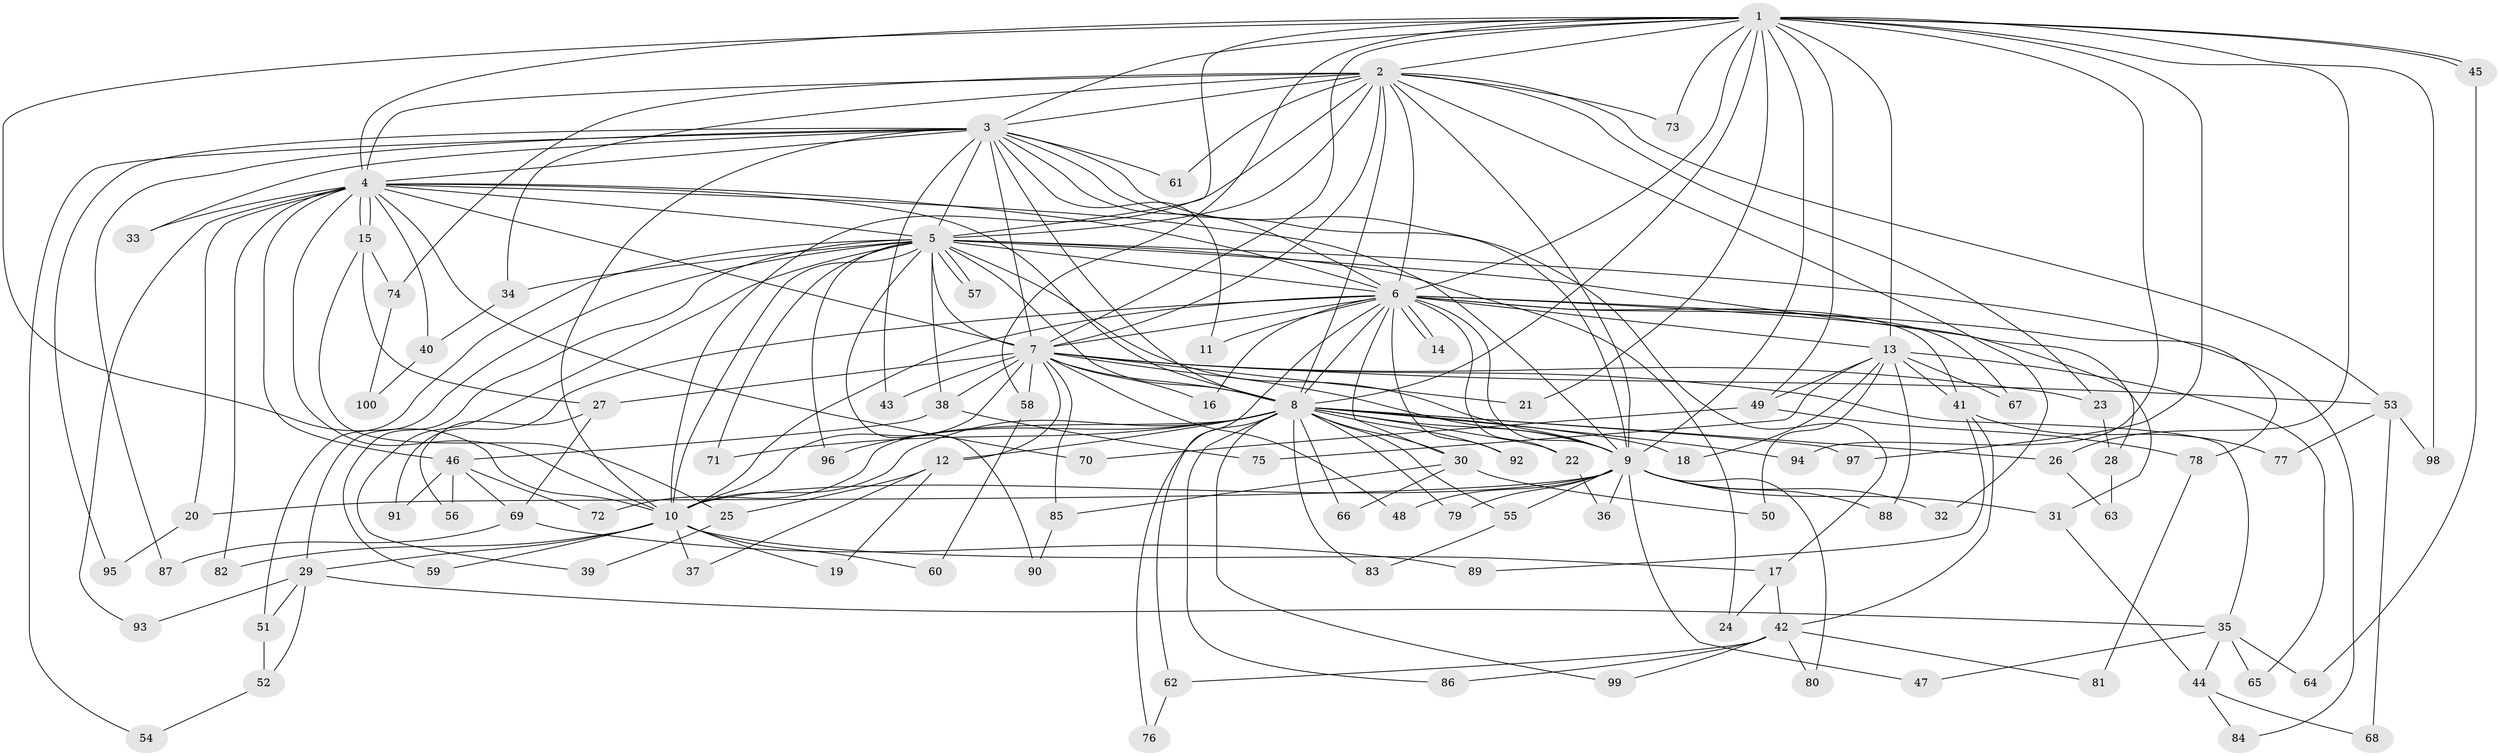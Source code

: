 // coarse degree distribution, {24: 0.016666666666666666, 22: 0.016666666666666666, 2: 0.5333333333333333, 1: 0.16666666666666666, 3: 0.08333333333333333, 19: 0.016666666666666666, 5: 0.05, 13: 0.016666666666666666, 8: 0.016666666666666666, 4: 0.06666666666666667, 10: 0.016666666666666666}
// Generated by graph-tools (version 1.1) at 2025/47/03/04/25 21:47:38]
// undirected, 100 vertices, 225 edges
graph export_dot {
graph [start="1"]
  node [color=gray90,style=filled];
  1;
  2;
  3;
  4;
  5;
  6;
  7;
  8;
  9;
  10;
  11;
  12;
  13;
  14;
  15;
  16;
  17;
  18;
  19;
  20;
  21;
  22;
  23;
  24;
  25;
  26;
  27;
  28;
  29;
  30;
  31;
  32;
  33;
  34;
  35;
  36;
  37;
  38;
  39;
  40;
  41;
  42;
  43;
  44;
  45;
  46;
  47;
  48;
  49;
  50;
  51;
  52;
  53;
  54;
  55;
  56;
  57;
  58;
  59;
  60;
  61;
  62;
  63;
  64;
  65;
  66;
  67;
  68;
  69;
  70;
  71;
  72;
  73;
  74;
  75;
  76;
  77;
  78;
  79;
  80;
  81;
  82;
  83;
  84;
  85;
  86;
  87;
  88;
  89;
  90;
  91;
  92;
  93;
  94;
  95;
  96;
  97;
  98;
  99;
  100;
  1 -- 2;
  1 -- 3;
  1 -- 4;
  1 -- 5;
  1 -- 6;
  1 -- 7;
  1 -- 8;
  1 -- 9;
  1 -- 10;
  1 -- 13;
  1 -- 21;
  1 -- 26;
  1 -- 45;
  1 -- 45;
  1 -- 49;
  1 -- 58;
  1 -- 73;
  1 -- 94;
  1 -- 97;
  1 -- 98;
  2 -- 3;
  2 -- 4;
  2 -- 5;
  2 -- 6;
  2 -- 7;
  2 -- 8;
  2 -- 9;
  2 -- 10;
  2 -- 23;
  2 -- 32;
  2 -- 34;
  2 -- 53;
  2 -- 61;
  2 -- 73;
  2 -- 74;
  3 -- 4;
  3 -- 5;
  3 -- 6;
  3 -- 7;
  3 -- 8;
  3 -- 9;
  3 -- 10;
  3 -- 11;
  3 -- 17;
  3 -- 33;
  3 -- 43;
  3 -- 54;
  3 -- 61;
  3 -- 87;
  3 -- 95;
  4 -- 5;
  4 -- 6;
  4 -- 7;
  4 -- 8;
  4 -- 9;
  4 -- 10;
  4 -- 15;
  4 -- 15;
  4 -- 20;
  4 -- 33;
  4 -- 40;
  4 -- 46;
  4 -- 70;
  4 -- 82;
  4 -- 93;
  5 -- 6;
  5 -- 7;
  5 -- 8;
  5 -- 9;
  5 -- 10;
  5 -- 24;
  5 -- 28;
  5 -- 29;
  5 -- 34;
  5 -- 38;
  5 -- 39;
  5 -- 51;
  5 -- 57;
  5 -- 57;
  5 -- 59;
  5 -- 71;
  5 -- 84;
  5 -- 90;
  5 -- 96;
  6 -- 7;
  6 -- 8;
  6 -- 9;
  6 -- 10;
  6 -- 11;
  6 -- 13;
  6 -- 14;
  6 -- 14;
  6 -- 16;
  6 -- 22;
  6 -- 30;
  6 -- 31;
  6 -- 41;
  6 -- 62;
  6 -- 67;
  6 -- 78;
  6 -- 91;
  6 -- 92;
  7 -- 8;
  7 -- 9;
  7 -- 10;
  7 -- 12;
  7 -- 16;
  7 -- 21;
  7 -- 23;
  7 -- 27;
  7 -- 35;
  7 -- 38;
  7 -- 43;
  7 -- 48;
  7 -- 53;
  7 -- 58;
  7 -- 85;
  8 -- 9;
  8 -- 10;
  8 -- 12;
  8 -- 18;
  8 -- 22;
  8 -- 26;
  8 -- 30;
  8 -- 55;
  8 -- 66;
  8 -- 71;
  8 -- 72;
  8 -- 76;
  8 -- 79;
  8 -- 83;
  8 -- 86;
  8 -- 92;
  8 -- 94;
  8 -- 96;
  8 -- 97;
  8 -- 99;
  9 -- 10;
  9 -- 20;
  9 -- 31;
  9 -- 32;
  9 -- 36;
  9 -- 47;
  9 -- 48;
  9 -- 55;
  9 -- 79;
  9 -- 80;
  9 -- 88;
  10 -- 17;
  10 -- 19;
  10 -- 29;
  10 -- 37;
  10 -- 59;
  10 -- 60;
  10 -- 82;
  12 -- 19;
  12 -- 25;
  12 -- 37;
  13 -- 18;
  13 -- 41;
  13 -- 49;
  13 -- 50;
  13 -- 65;
  13 -- 67;
  13 -- 75;
  13 -- 88;
  15 -- 25;
  15 -- 27;
  15 -- 74;
  17 -- 24;
  17 -- 42;
  20 -- 95;
  22 -- 36;
  23 -- 28;
  25 -- 39;
  26 -- 63;
  27 -- 56;
  27 -- 69;
  28 -- 63;
  29 -- 35;
  29 -- 51;
  29 -- 52;
  29 -- 93;
  30 -- 50;
  30 -- 66;
  30 -- 85;
  31 -- 44;
  34 -- 40;
  35 -- 44;
  35 -- 47;
  35 -- 64;
  35 -- 65;
  38 -- 46;
  38 -- 75;
  40 -- 100;
  41 -- 42;
  41 -- 77;
  41 -- 89;
  42 -- 62;
  42 -- 80;
  42 -- 81;
  42 -- 86;
  42 -- 99;
  44 -- 68;
  44 -- 84;
  45 -- 64;
  46 -- 56;
  46 -- 69;
  46 -- 72;
  46 -- 91;
  49 -- 70;
  49 -- 78;
  51 -- 52;
  52 -- 54;
  53 -- 68;
  53 -- 77;
  53 -- 98;
  55 -- 83;
  58 -- 60;
  62 -- 76;
  69 -- 87;
  69 -- 89;
  74 -- 100;
  78 -- 81;
  85 -- 90;
}
